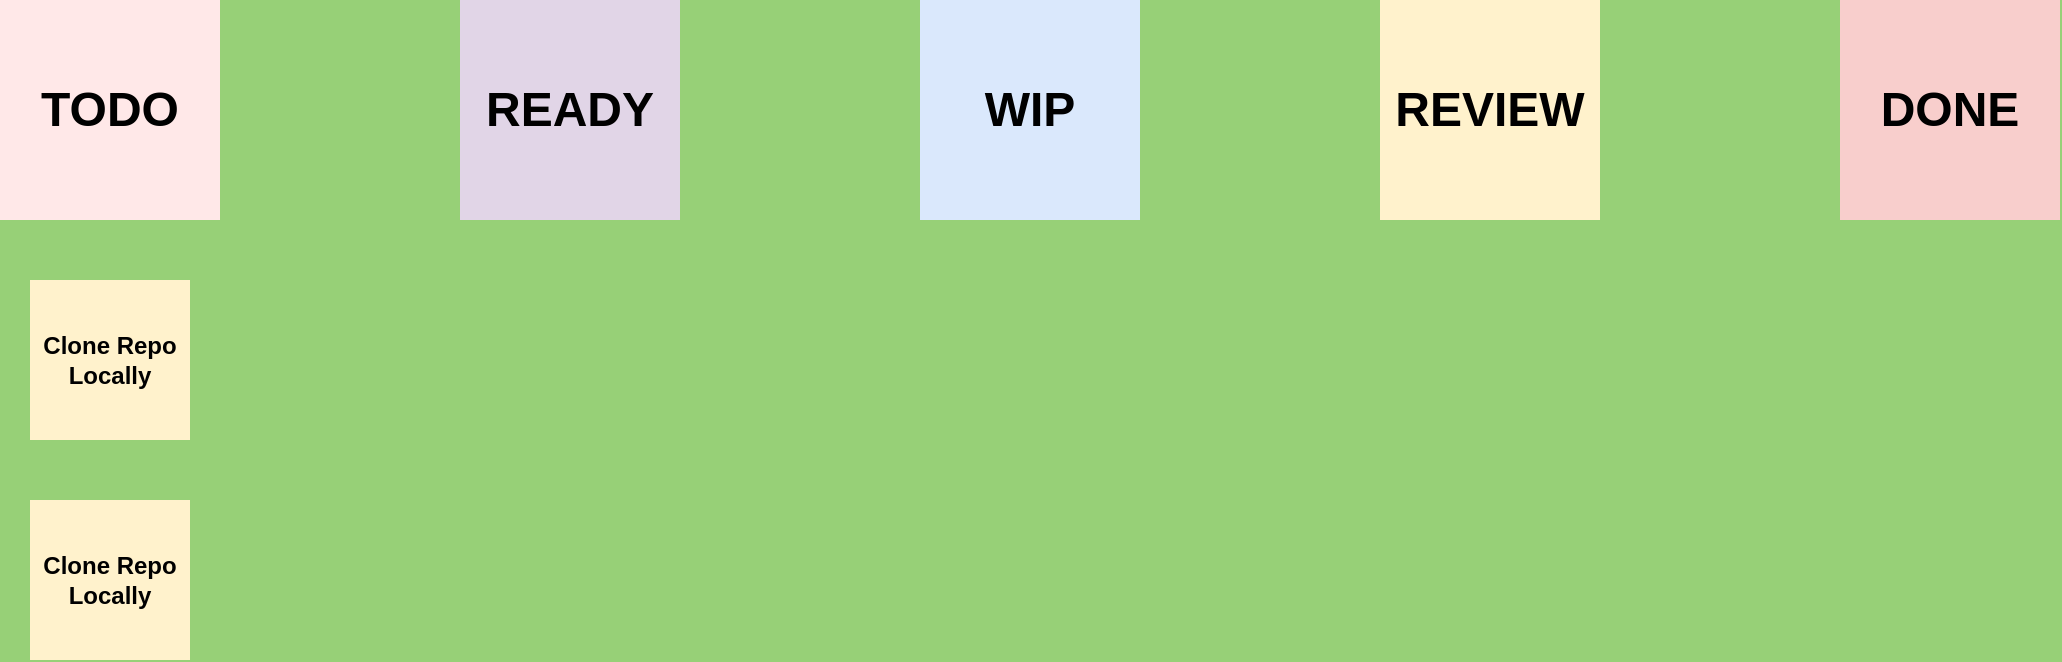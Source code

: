 <mxfile version="13.6.5">
    <diagram id="G49a-_IXb7gbsf8aT2xB" name="Page-1">
        <mxGraphModel dx="770" dy="480" grid="1" gridSize="10" guides="1" tooltips="1" connect="1" arrows="1" fold="1" page="1" pageScale="1" pageWidth="1169" pageHeight="827" background="#97D077" math="0" shadow="0">
            <root>
                <mxCell id="0"/>
                <mxCell id="1" parent="0"/>
                <mxCell id="3OdBw5yF_7nA5tiW5dvj-2" value="&lt;b&gt;&lt;font color=&quot;#000000&quot;&gt;Clone Repo Locally&lt;/font&gt;&lt;/b&gt;" style="whiteSpace=wrap;html=1;aspect=fixed;fillColor=#fff2cc;strokeColor=none;" parent="1" vertex="1">
                    <mxGeometry x="85" y="180" width="80" height="80" as="geometry"/>
                </mxCell>
                <mxCell id="3OdBw5yF_7nA5tiW5dvj-4" value="&lt;b&gt;&lt;font style=&quot;font-size: 24px&quot; color=&quot;#000000&quot;&gt;DONE&lt;/font&gt;&lt;/b&gt;" style="whiteSpace=wrap;html=1;aspect=fixed;fillColor=#f8cecc;strokeColor=none;" parent="1" vertex="1">
                    <mxGeometry x="990" y="40" width="110" height="110" as="geometry"/>
                </mxCell>
                <mxCell id="3OdBw5yF_7nA5tiW5dvj-7" value="&lt;b&gt;&lt;font color=&quot;#000000&quot;&gt;Clone Repo Locally&lt;/font&gt;&lt;/b&gt;" style="whiteSpace=wrap;html=1;aspect=fixed;fillColor=#fff2cc;strokeColor=none;" parent="1" vertex="1">
                    <mxGeometry x="85" y="290" width="80" height="80" as="geometry"/>
                </mxCell>
                <mxCell id="3OdBw5yF_7nA5tiW5dvj-9" value="&lt;b&gt;&lt;font style=&quot;font-size: 24px&quot; color=&quot;#000000&quot;&gt;TODO&lt;/font&gt;&lt;/b&gt;" style="whiteSpace=wrap;html=1;aspect=fixed;fontColor=#333333;strokeColor=none;fillColor=#FFE8E8;" parent="1" vertex="1">
                    <mxGeometry x="70" y="40" width="110" height="110" as="geometry"/>
                </mxCell>
                <mxCell id="3OdBw5yF_7nA5tiW5dvj-10" value="&lt;b&gt;&lt;font style=&quot;font-size: 24px&quot; color=&quot;#000000&quot;&gt;READY&lt;/font&gt;&lt;/b&gt;" style="whiteSpace=wrap;html=1;aspect=fixed;fillColor=#e1d5e7;strokeColor=none;" parent="1" vertex="1">
                    <mxGeometry x="300" y="40" width="110" height="110" as="geometry"/>
                </mxCell>
                <mxCell id="3OdBw5yF_7nA5tiW5dvj-11" value="&lt;b&gt;&lt;font style=&quot;font-size: 24px&quot; color=&quot;#000000&quot;&gt;WIP&lt;/font&gt;&lt;/b&gt;" style="whiteSpace=wrap;html=1;aspect=fixed;fillColor=#dae8fc;strokeColor=none;" parent="1" vertex="1">
                    <mxGeometry x="530" y="40" width="110" height="110" as="geometry"/>
                </mxCell>
                <mxCell id="3OdBw5yF_7nA5tiW5dvj-12" value="&lt;b&gt;&lt;font style=&quot;font-size: 24px&quot; color=&quot;#000000&quot;&gt;REVIEW&lt;/font&gt;&lt;/b&gt;" style="whiteSpace=wrap;html=1;aspect=fixed;fillColor=#fff2cc;strokeColor=none;" parent="1" vertex="1">
                    <mxGeometry x="760" y="40" width="110" height="110" as="geometry"/>
                </mxCell>
            </root>
        </mxGraphModel>
    </diagram>
</mxfile>